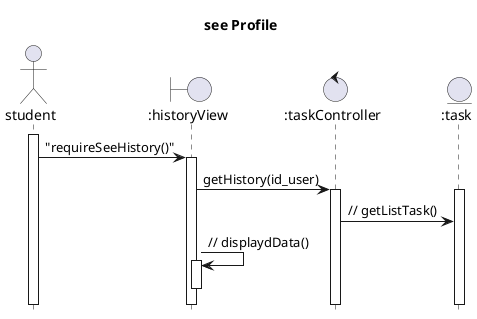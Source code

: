 @startuml
hide footbox
title see Profile
actor student  
boundary ":historyView"
control ":taskController"
entity   ":task"
activate student
student-> ":historyView":"requireSeeHistory()"
activate ":historyView"
":historyView"->":taskController":getHistory(id_user)
activate ":taskController"
activate ":task"
":taskController" -> ":task" :// getListTask()

":historyView"->":historyView":// displaydData()
activate ":historyView"
deactivate ":historyView"

@enduml